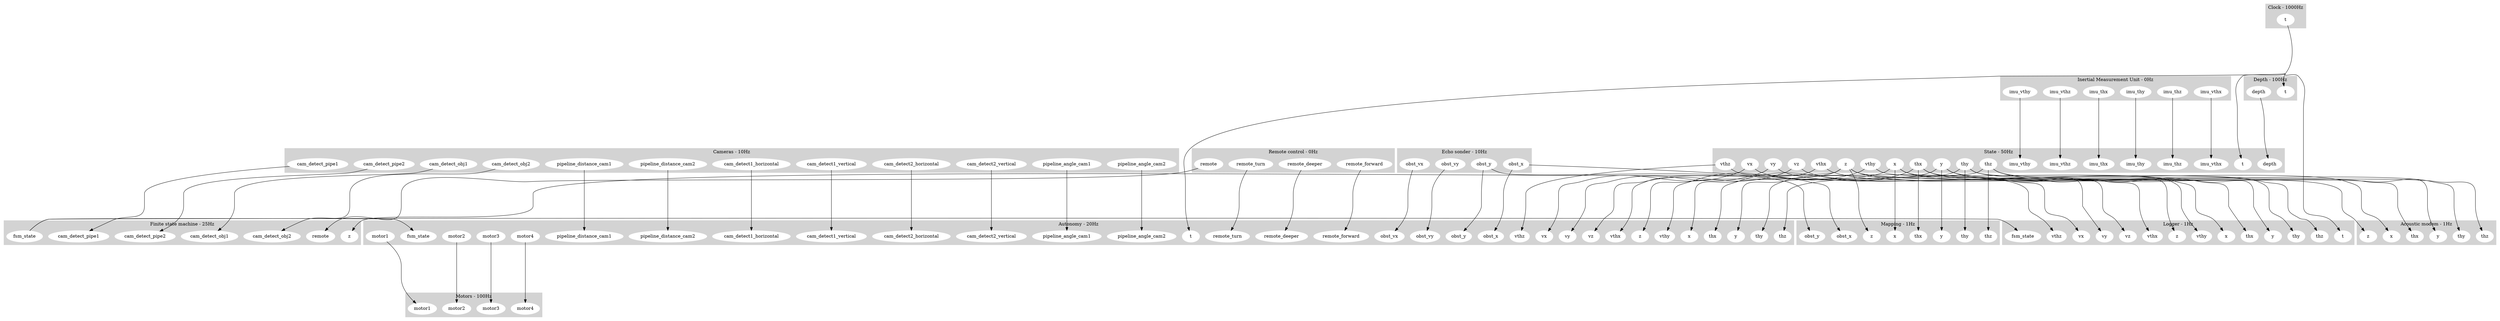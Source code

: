 digraph links {
	concentrate=true;
	subgraph cluster_1 {
		label = "Acoustic modem - 1Hz";
		style=filled;
		color=lightgrey;
		node [style=filled,color=white];
		2 [label = "thx"];
		3 [label = "thy"];
		4 [label = "thz"];
		5 [label = "x"];
		6 [label = "y"];
		7 [label = "z"];
	}
	subgraph cluster_8 {
		label = "Autonomy - 20Hz";
		style=filled;
		color=lightgrey;
		node [style=filled,color=white];
		9 [label = "cam_detect1_horizontal"];
		10 [label = "cam_detect1_vertical"];
		11 [label = "cam_detect2_horizontal"];
		12 [label = "cam_detect2_vertical"];
		13 [label = "fsm_state"];
		14 [label = "obst_vx"];
		15 [label = "obst_vy"];
		16 [label = "obst_x"];
		17 [label = "obst_y"];
		18 [label = "pipeline_angle_cam1"];
		19 [label = "pipeline_angle_cam2"];
		20 [label = "pipeline_distance_cam1"];
		21 [label = "pipeline_distance_cam2"];
		22 [label = "remote_deeper"];
		23 [label = "remote_forward"];
		24 [label = "remote_turn"];
		25 [label = "t"];
		26 [label = "thx"];
		27 [label = "thy"];
		28 [label = "thz"];
		29 [label = "vthx"];
		30 [label = "vthy"];
		31 [label = "vthz"];
		32 [label = "vx"];
		33 [label = "vy"];
		34 [label = "vz"];
		35 [label = "x"];
		36 [label = "y"];
		37 [label = "z"];
		38 [label = "motor1"];
		39 [label = "motor2"];
		40 [label = "motor3"];
		41 [label = "motor4"];
	}
	subgraph cluster_42 {
		label = "Cameras - 10Hz";
		style=filled;
		color=lightgrey;
		node [style=filled,color=white];
		43 [label = "cam_detect1_horizontal"];
		44 [label = "cam_detect1_vertical"];
		45 [label = "cam_detect2_horizontal"];
		46 [label = "cam_detect2_vertical"];
		47 [label = "cam_detect_obj1"];
		48 [label = "cam_detect_obj2"];
		49 [label = "cam_detect_pipe1"];
		50 [label = "cam_detect_pipe2"];
		51 [label = "pipeline_angle_cam1"];
		52 [label = "pipeline_angle_cam2"];
		53 [label = "pipeline_distance_cam1"];
		54 [label = "pipeline_distance_cam2"];
	}
	subgraph cluster_55 {
		label = "Clock - 1000Hz";
		style=filled;
		color=lightgrey;
		node [style=filled,color=white];
		56 [label = "t"];
	}
	subgraph cluster_57 {
		label = "Depth - 100Hz";
		style=filled;
		color=lightgrey;
		node [style=filled,color=white];
		58 [label = "t"];
		59 [label = "depth"];
	}
	subgraph cluster_60 {
		label = "Echo sonder - 10Hz";
		style=filled;
		color=lightgrey;
		node [style=filled,color=white];
		61 [label = "obst_vx"];
		62 [label = "obst_vy"];
		63 [label = "obst_x"];
		64 [label = "obst_y"];
	}
	subgraph cluster_65 {
		label = "I2C - 100Hz";
		style=filled;
		color=lightgrey;
		node [style=filled,color=white];
	}
	subgraph cluster_66 {
		label = "Inertial Measurement Unit - 0Hz";
		style=filled;
		color=lightgrey;
		node [style=filled,color=white];
		67 [label = "imu_thx"];
		68 [label = "imu_thy"];
		69 [label = "imu_thz"];
		70 [label = "imu_vthx"];
		71 [label = "imu_vthy"];
		72 [label = "imu_vthz"];
	}
	subgraph cluster_73 {
		label = "Logger - 1Hz";
		style=filled;
		color=lightgrey;
		node [style=filled,color=white];
		74 [label = "fsm_state"];
		75 [label = "t"];
		76 [label = "thx"];
		77 [label = "thy"];
		78 [label = "thz"];
		79 [label = "vthx"];
		80 [label = "vthy"];
		81 [label = "vthz"];
		82 [label = "vx"];
		83 [label = "vy"];
		84 [label = "vz"];
		85 [label = "x"];
		86 [label = "y"];
		87 [label = "z"];
	}
	subgraph cluster_88 {
		label = "Mapping - 1Hz";
		style=filled;
		color=lightgrey;
		node [style=filled,color=white];
		89 [label = "obst_x"];
		90 [label = "obst_y"];
		91 [label = "thx"];
		92 [label = "thy"];
		93 [label = "thz"];
		94 [label = "x"];
		95 [label = "y"];
		96 [label = "z"];
	}
	subgraph cluster_97 {
		label = "Motors - 100Hz";
		style=filled;
		color=lightgrey;
		node [style=filled,color=white];
		98 [label = "motor1"];
		99 [label = "motor2"];
		100 [label = "motor3"];
		101 [label = "motor4"];
	}
	subgraph cluster_102 {
		label = "Remote control - 0Hz";
		style=filled;
		color=lightgrey;
		node [style=filled,color=white];
		103 [label = "remote"];
		104 [label = "remote_deeper"];
		105 [label = "remote_forward"];
		106 [label = "remote_turn"];
	}
	subgraph cluster_107 {
		label = "State - 50Hz";
		style=filled;
		color=lightgrey;
		node [style=filled,color=white];
		108 [label = "depth"];
		109 [label = "imu_thx"];
		110 [label = "imu_thy"];
		111 [label = "imu_thz"];
		112 [label = "imu_vthx"];
		113 [label = "imu_vthy"];
		114 [label = "imu_vthz"];
		115 [label = "t"];
		116 [label = "thx"];
		117 [label = "thy"];
		118 [label = "thz"];
		119 [label = "vthx"];
		120 [label = "vthy"];
		121 [label = "vthz"];
		122 [label = "vx"];
		123 [label = "vy"];
		124 [label = "vz"];
		125 [label = "x"];
		126 [label = "y"];
		127 [label = "z"];
	}
	subgraph cluster_128 {
		label = "Finite state machine - 25Hz";
		style=filled;
		color=lightgrey;
		node [style=filled,color=white];
		129 [label = "cam_detect_obj1"];
		130 [label = "cam_detect_obj2"];
		131 [label = "cam_detect_pipe1"];
		132 [label = "cam_detect_pipe2"];
		133 [label = "remote"];
		134 [label = "z"];
		135 [label = "fsm_state"];
	}
	43->9 [minlen=5];
	44->10 [minlen=5];
	45->11 [minlen=5];
	46->12 [minlen=5];
	47->129 [minlen=5];
	48->130 [minlen=5];
	49->131 [minlen=5];
	50->132 [minlen=5];
	59->108 [minlen=5];
	135->13 [minlen=5];
	135->74 [minlen=5];
	67->109 [minlen=5];
	68->110 [minlen=5];
	69->111 [minlen=5];
	70->112 [minlen=5];
	71->113 [minlen=5];
	72->114 [minlen=5];
	38->98 [minlen=5];
	39->99 [minlen=5];
	40->100 [minlen=5];
	41->101 [minlen=5];
	61->14 [minlen=5];
	62->15 [minlen=5];
	63->16 [minlen=5];
	63->89 [minlen=5];
	64->17 [minlen=5];
	64->90 [minlen=5];
	51->18 [minlen=5];
	52->19 [minlen=5];
	53->20 [minlen=5];
	54->21 [minlen=5];
	103->133 [minlen=5];
	104->22 [minlen=5];
	105->23 [minlen=5];
	106->24 [minlen=5];
	56->25 [minlen=5];
	56->58 [minlen=5];
	56->75 [minlen=5];
	56->115 [minlen=5];
	116->2 [minlen=5];
	116->26 [minlen=5];
	116->76 [minlen=5];
	116->91 [minlen=5];
	117->3 [minlen=5];
	117->27 [minlen=5];
	117->77 [minlen=5];
	117->92 [minlen=5];
	118->4 [minlen=5];
	118->28 [minlen=5];
	118->78 [minlen=5];
	118->93 [minlen=5];
	119->29 [minlen=5];
	119->79 [minlen=5];
	120->30 [minlen=5];
	120->80 [minlen=5];
	121->31 [minlen=5];
	121->81 [minlen=5];
	122->32 [minlen=5];
	122->82 [minlen=5];
	123->33 [minlen=5];
	123->83 [minlen=5];
	124->34 [minlen=5];
	124->84 [minlen=5];
	125->5 [minlen=5];
	125->35 [minlen=5];
	125->85 [minlen=5];
	125->94 [minlen=5];
	126->6 [minlen=5];
	126->36 [minlen=5];
	126->86 [minlen=5];
	126->95 [minlen=5];
	127->7 [minlen=5];
	127->37 [minlen=5];
	127->87 [minlen=5];
	127->96 [minlen=5];
	127->134 [minlen=5];
}